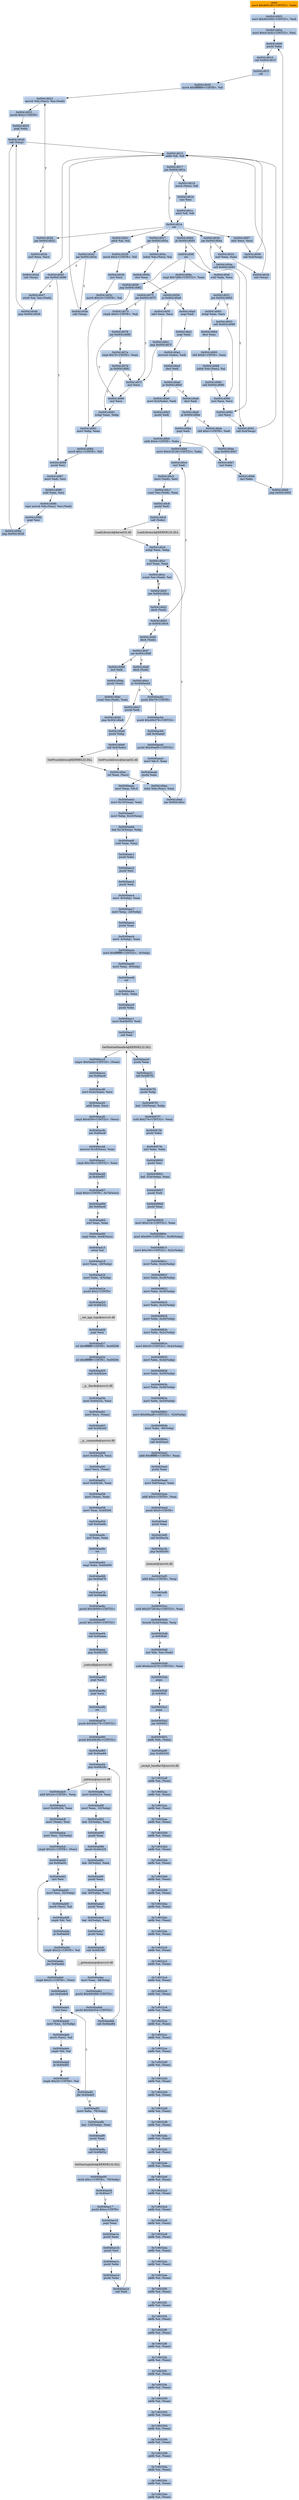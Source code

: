 digraph G {
node[shape=rectangle,style=filled,fillcolor=lightsteelblue,color=lightsteelblue]
bgcolor="transparent"
a0x0041d000movl_0x4001d0UINT32_ebx[label="start\nmovl $0x4001d0<UINT32>, %ebx",fillcolor="orange",color="lightgrey"];
a0x0041d005movl_0x401000UINT32_edi[label="0x0041d005\nmovl $0x401000<UINT32>, %edi"];
a0x0041d00amovl_0x414cf2UINT32_esi[label="0x0041d00a\nmovl $0x414cf2<UINT32>, %esi"];
a0x0041d00fpushl_ebx[label="0x0041d00f\npushl %ebx"];
a0x0041d010call_0x0041d01f[label="0x0041d010\ncall 0x0041d01f"];
a0x0041d01fcld_[label="0x0041d01f\ncld "];
a0x0041d020movb_0xffffff80UINT8_dl[label="0x0041d020\nmovb $0xffffff80<UINT8>, %dl"];
a0x0041d022movsb_ds_esi__es_edi_[label="0x0041d022\nmovsb %ds:(%esi), %es:(%edi)"];
a0x0041d023pushl_0x2UINT8[label="0x0041d023\npushl $0x2<UINT8>"];
a0x0041d025popl_ebx[label="0x0041d025\npopl %ebx"];
a0x0041d026call_esp_[label="0x0041d026\ncall (%esp)"];
a0x0041d015addb_dl_dl[label="0x0041d015\naddb %dl, %dl"];
a0x0041d017jne_0x0041d01e[label="0x0041d017\njne 0x0041d01e"];
a0x0041d019movb_esi__dl[label="0x0041d019\nmovb (%esi), %dl"];
a0x0041d01bincl_esi[label="0x0041d01b\nincl %esi"];
a0x0041d01cadcb_dl_dl[label="0x0041d01c\nadcb %dl, %dl"];
a0x0041d01eret[label="0x0041d01e\nret"];
a0x0041d029jae_0x0041d022[label="0x0041d029\njae 0x0041d022"];
a0x0041d02bxorl_ecx_ecx[label="0x0041d02b\nxorl %ecx, %ecx"];
a0x0041d02dcall_esp_[label="0x0041d02d\ncall (%esp)"];
a0x0041d030jae_0x0041d04a[label="0x0041d030\njae 0x0041d04a"];
a0x0041d032xorl_eax_eax[label="0x0041d032\nxorl %eax, %eax"];
a0x0041d034call_esp_[label="0x0041d034\ncall (%esp)"];
a0x0041d037jae_0x0041d05a[label="0x0041d037\njae 0x0041d05a"];
a0x0041d039movb_0x2UINT8_bl[label="0x0041d039\nmovb $0x2<UINT8>, %bl"];
a0x0041d03bincl_ecx[label="0x0041d03b\nincl %ecx"];
a0x0041d03cmovb_0x10UINT8_al[label="0x0041d03c\nmovb $0x10<UINT8>, %al"];
a0x0041d03ecall_esp_[label="0x0041d03e\ncall (%esp)"];
a0x0041d041adcb_al_al[label="0x0041d041\nadcb %al, %al"];
a0x0041d043jae_0x0041d03e[label="0x0041d043\njae 0x0041d03e"];
a0x0041d045jne_0x0041d086[label="0x0041d045\njne 0x0041d086"];
a0x0041d086pushl_esi[label="0x0041d086\npushl %esi"];
a0x0041d087movl_edi_esi[label="0x0041d087\nmovl %edi, %esi"];
a0x0041d089subl_eax_esi[label="0x0041d089\nsubl %eax, %esi"];
a0x0041d08brepz_movsb_ds_esi__es_edi_[label="0x0041d08b\nrepz movsb %ds:(%esi), %es:(%edi)"];
a0x0041d08dpopl_esi[label="0x0041d08d\npopl %esi"];
a0x0041d08ejmp_0x0041d026[label="0x0041d08e\njmp 0x0041d026"];
a0x0041d047stosb_al_es_edi_[label="0x0041d047\nstosb %al, %es:(%edi)"];
a0x0041d048jmp_0x0041d026[label="0x0041d048\njmp 0x0041d026"];
a0x0041d05alodsb_ds_esi__al[label="0x0041d05a\nlodsb %ds:(%esi), %al"];
a0x0041d05bshrl_eax[label="0x0041d05b\nshrl %eax"];
a0x0041d05dje_0x0041d0a0[label="0x0041d05d\nje 0x0041d0a0"];
a0x0041d05fadcl_ecx_ecx[label="0x0041d05f\nadcl %ecx, %ecx"];
a0x0041d061jmp_0x0041d07f[label="0x0041d061\njmp 0x0041d07f"];
a0x0041d07fincl_ecx[label="0x0041d07f\nincl %ecx"];
a0x0041d080incl_ecx[label="0x0041d080\nincl %ecx"];
a0x0041d081xchgl_eax_ebp[label="0x0041d081\nxchgl %eax, %ebp"];
a0x0041d082movl_ebp_eax[label="0x0041d082\nmovl %ebp, %eax"];
a0x0041d084movb_0x1UINT8_bl[label="0x0041d084\nmovb $0x1<UINT8>, %bl"];
a0x0041d04acall_0x0041d092[label="0x0041d04a\ncall 0x0041d092"];
a0x0041d092incl_ecx[label="0x0041d092\nincl %ecx"];
a0x0041d093call_0x4esp_[label="0x0041d093\ncall 0x4(%esp)"];
a0x0041d097adcl_ecx_ecx[label="0x0041d097\nadcl %ecx, %ecx"];
a0x0041d099call_0x4esp_[label="0x0041d099\ncall 0x4(%esp)"];
a0x0041d09djb_0x0041d093[label="0x0041d09d\njb 0x0041d093"];
a0x0041d09fret[label="0x0041d09f\nret"];
a0x0041d04fsubl_ebx_ecx[label="0x0041d04f\nsubl %ebx, %ecx"];
a0x0041d051jne_0x0041d063[label="0x0041d051\njne 0x0041d063"];
a0x0041d053call_0x0041d090[label="0x0041d053\ncall 0x0041d090"];
a0x0041d090xorl_ecx_ecx[label="0x0041d090\nxorl %ecx, %ecx"];
a0x0041d058jmp_0x0041d082[label="0x0041d058\njmp 0x0041d082"];
a0x0041d063xchgl_eax_ecx[label="0x0041d063\nxchgl %eax, %ecx"];
a0x0041d064decl_eax[label="0x0041d064\ndecl %eax"];
a0x0041d065shll_0x8UINT8_eax[label="0x0041d065\nshll $0x8<UINT8>, %eax"];
a0x0041d068lodsb_ds_esi__al[label="0x0041d068\nlodsb %ds:(%esi), %al"];
a0x0041d069call_0x0041d090[label="0x0041d069\ncall 0x0041d090"];
a0x0041d06ecmpl_0x7d00UINT32_eax[label="0x0041d06e\ncmpl $0x7d00<UINT32>, %eax"];
a0x0041d073jae_0x0041d07f[label="0x0041d073\njae 0x0041d07f"];
a0x0041d075cmpb_0x5UINT8_ah[label="0x0041d075\ncmpb $0x5<UINT8>, %ah"];
a0x0041d078jae_0x0041d080[label="0x0041d078\njae 0x0041d080"];
a0x0041d07acmpl_0x7fUINT8_eax[label="0x0041d07a\ncmpl $0x7f<UINT8>, %eax"];
a0x0041d07dja_0x0041d081[label="0x0041d07d\nja 0x0041d081"];
a0x0041d0a0popl_edi[label="0x0041d0a0\npopl %edi"];
a0x0041d0a1popl_ebx[label="0x0041d0a1\npopl %ebx"];
a0x0041d0a2movzwl_ebx__edi[label="0x0041d0a2\nmovzwl (%ebx), %edi"];
a0x0041d0a5decl_edi[label="0x0041d0a5\ndecl %edi"];
a0x0041d0a6je_0x0041d0b0[label="0x0041d0a6\nje 0x0041d0b0"];
a0x0041d0a8decl_edi[label="0x0041d0a8\ndecl %edi"];
a0x0041d0a9je_0x0041d0be[label="0x0041d0a9\nje 0x0041d0be"];
a0x0041d0abshll_0xcUINT8_edi[label="0x0041d0ab\nshll $0xc<UINT8>, %edi"];
a0x0041d0aejmp_0x0041d0b7[label="0x0041d0ae\njmp 0x0041d0b7"];
a0x0041d0b7incl_ebx[label="0x0041d0b7\nincl %ebx"];
a0x0041d0b8incl_ebx[label="0x0041d0b8\nincl %ebx"];
a0x0041d0b9jmp_0x0041d00f[label="0x0041d0b9\njmp 0x0041d00f"];
a0x0041d0b0movl_0x2ebx__edi[label="0x0041d0b0\nmovl 0x2(%ebx), %edi"];
a0x0041d0b3pushl_edi[label="0x0041d0b3\npushl %edi"];
a0x0041d0b4addl_0x4UINT8_ebx[label="0x0041d0b4\naddl $0x4<UINT8>, %ebx"];
a0x0041d0bepopl_edi[label="0x0041d0be\npopl %edi"];
a0x0041d0bfmovl_0x41d128UINT32_ebx[label="0x0041d0bf\nmovl $0x41d128<UINT32>, %ebx"];
a0x0041d0c4incl_edi[label="0x0041d0c4\nincl %edi"];
a0x0041d0c5movl_edi__esi[label="0x0041d0c5\nmovl (%edi), %esi"];
a0x0041d0c7scasl_es_edi__eax[label="0x0041d0c7\nscasl %es:(%edi), %eax"];
a0x0041d0c8pushl_edi[label="0x0041d0c8\npushl %edi"];
a0x0041d0c9call_ebx_[label="0x0041d0c9\ncall (%ebx)"];
LoadLibraryA_kernel32_dll[label="LoadLibraryA@kernel32.dll",fillcolor="lightgrey",color="lightgrey"];
a0x0041d0cbxchgl_eax_ebp[label="0x0041d0cb\nxchgl %eax, %ebp"];
a0x0041d0ccxorl_eax_eax[label="0x0041d0cc\nxorl %eax, %eax"];
a0x0041d0cescasb_es_edi__al[label="0x0041d0ce\nscasb %es:(%edi), %al"];
a0x0041d0cfjne_0x0041d0ce[label="0x0041d0cf\njne 0x0041d0ce"];
a0x0041d0d1decb_edi_[label="0x0041d0d1\ndecb (%edi)"];
a0x0041d0d3je_0x0041d0c4[label="0x0041d0d3\nje 0x0041d0c4"];
a0x0041d0d5decb_edi_[label="0x0041d0d5\ndecb (%edi)"];
a0x0041d0d7jne_0x0041d0df[label="0x0041d0d7\njne 0x0041d0df"];
a0x0041d0dfdecb_edi_[label="0x0041d0df\ndecb (%edi)"];
a0x0041d0e1je_0x0040acb2[label="0x0041d0e1\nje 0x0040acb2"];
a0x0041d0e7pushl_edi[label="0x0041d0e7\npushl %edi"];
a0x0041d0e8pushl_ebp[label="0x0041d0e8\npushl %ebp"];
a0x0041d0e9call_0x4ebx_[label="0x0041d0e9\ncall 0x4(%ebx)"];
GetProcAddress_kernel32_dll[label="GetProcAddress@kernel32.dll",fillcolor="lightgrey",color="lightgrey"];
a0x0041d0ecorl_eax_esi_[label="0x0041d0ec\norl %eax, (%esi)"];
a0x0041d0eelodsl_ds_esi__eax[label="0x0041d0ee\nlodsl %ds:(%esi), %eax"];
a0x0041d0efjne_0x0041d0cc[label="0x0041d0ef\njne 0x0041d0cc"];
GetProcAddress_KERNEL32_DLL[label="GetProcAddress@KERNEL32.DLL",fillcolor="lightgrey",color="lightgrey"];
LoadLibraryA_KERNEL32_DLL[label="LoadLibraryA@KERNEL32.DLL",fillcolor="lightgrey",color="lightgrey"];
a0x0041d0d9incl_edi[label="0x0041d0d9\nincl %edi"];
a0x0041d0dapushl_edi_[label="0x0041d0da\npushl (%edi)"];
a0x0041d0dcscasl_es_edi__eax[label="0x0041d0dc\nscasl %es:(%edi), %eax"];
a0x0041d0ddjmp_0x0041d0e8[label="0x0041d0dd\njmp 0x0041d0e8"];
a0x0040acb2pushl_0x70UINT8[label="0x0040acb2\npushl $0x70<UINT8>"];
a0x0040acb4pushl_0x40b378UINT32[label="0x0040acb4\npushl $0x40b378<UINT32>"];
a0x0040acb9call_0x40aea0[label="0x0040acb9\ncall 0x40aea0"];
a0x0040aea0pushl_0x40aef0UINT32[label="0x0040aea0\npushl $0x40aef0<UINT32>"];
a0x0040aea5movl_fs_0_eax[label="0x0040aea5\nmovl %fs:0, %eax"];
a0x0040aeabpushl_eax[label="0x0040aeab\npushl %eax"];
a0x0040aeacmovl_esp_fs_0[label="0x0040aeac\nmovl %esp, %fs:0"];
a0x0040aeb3movl_0x10esp__eax[label="0x0040aeb3\nmovl 0x10(%esp), %eax"];
a0x0040aeb7movl_ebp_0x10esp_[label="0x0040aeb7\nmovl %ebp, 0x10(%esp)"];
a0x0040aebbleal_0x10esp__ebp[label="0x0040aebb\nleal 0x10(%esp), %ebp"];
a0x0040aebfsubl_eax_esp[label="0x0040aebf\nsubl %eax, %esp"];
a0x0040aec1pushl_ebx[label="0x0040aec1\npushl %ebx"];
a0x0040aec2pushl_esi[label="0x0040aec2\npushl %esi"];
a0x0040aec3pushl_edi[label="0x0040aec3\npushl %edi"];
a0x0040aec4movl__8ebp__eax[label="0x0040aec4\nmovl -8(%ebp), %eax"];
a0x0040aec7movl_esp__24ebp_[label="0x0040aec7\nmovl %esp, -24(%ebp)"];
a0x0040aecapushl_eax[label="0x0040aeca\npushl %eax"];
a0x0040aecbmovl__4ebp__eax[label="0x0040aecb\nmovl -4(%ebp), %eax"];
a0x0040aecemovl_0xffffffffUINT32__4ebp_[label="0x0040aece\nmovl $0xffffffff<UINT32>, -4(%ebp)"];
a0x0040aed5movl_eax__8ebp_[label="0x0040aed5\nmovl %eax, -8(%ebp)"];
a0x0040aed8ret[label="0x0040aed8\nret"];
a0x0040acbexorl_ebx_ebx[label="0x0040acbe\nxorl %ebx, %ebx"];
a0x0040acc0pushl_ebx[label="0x0040acc0\npushl %ebx"];
a0x0040acc1movl_0x40b050_edi[label="0x0040acc1\nmovl 0x40b050, %edi"];
a0x0040acc7call_edi[label="0x0040acc7\ncall %edi"];
GetModuleHandleA_KERNEL32_DLL[label="GetModuleHandleA@KERNEL32.DLL",fillcolor="lightgrey",color="lightgrey"];
a0x0040acc9cmpw_0x5a4dUINT16_eax_[label="0x0040acc9\ncmpw $0x5a4d<UINT16>, (%eax)"];
a0x0040accejne_0x40acef[label="0x0040acce\njne 0x40acef"];
a0x0040acd0movl_0x3ceax__ecx[label="0x0040acd0\nmovl 0x3c(%eax), %ecx"];
a0x0040acd3addl_eax_ecx[label="0x0040acd3\naddl %eax, %ecx"];
a0x0040acd5cmpl_0x4550UINT32_ecx_[label="0x0040acd5\ncmpl $0x4550<UINT32>, (%ecx)"];
a0x0040acdbjne_0x40acef[label="0x0040acdb\njne 0x40acef"];
a0x0040acddmovzwl_0x18ecx__eax[label="0x0040acdd\nmovzwl 0x18(%ecx), %eax"];
a0x0040ace1cmpl_0x10bUINT32_eax[label="0x0040ace1\ncmpl $0x10b<UINT32>, %eax"];
a0x0040ace6je_0x40ad07[label="0x0040ace6\nje 0x40ad07"];
a0x0040ad07cmpl_0xeUINT8_0x74ecx_[label="0x0040ad07\ncmpl $0xe<UINT8>, 0x74(%ecx)"];
a0x0040ad0bjbe_0x40acef[label="0x0040ad0b\njbe 0x40acef"];
a0x0040ad0dxorl_eax_eax[label="0x0040ad0d\nxorl %eax, %eax"];
a0x0040ad0fcmpl_ebx_0xe8ecx_[label="0x0040ad0f\ncmpl %ebx, 0xe8(%ecx)"];
a0x0040ad15setne_al[label="0x0040ad15\nsetne %al"];
a0x0040ad18movl_eax__28ebp_[label="0x0040ad18\nmovl %eax, -28(%ebp)"];
a0x0040ad1bmovl_ebx__4ebp_[label="0x0040ad1b\nmovl %ebx, -4(%ebp)"];
a0x0040ad1epushl_0x2UINT8[label="0x0040ad1e\npushl $0x2<UINT8>"];
a0x0040ad20call_0x40b32c[label="0x0040ad20\ncall 0x40b32c"];
a__set_app_type_msvcrt_dll[label="__set_app_type@msvcrt.dll",fillcolor="lightgrey",color="lightgrey"];
a0x0040ad26popl_ecx[label="0x0040ad26\npopl %ecx"];
a0x0040ad27orl_0xffffffffUINT8_0x40f298[label="0x0040ad27\norl $0xffffffff<UINT8>, 0x40f298"];
a0x0040ad2eorl_0xffffffffUINT8_0x40f29c[label="0x0040ad2e\norl $0xffffffff<UINT8>, 0x40f29c"];
a0x0040ad35call_0x40b2e4[label="0x0040ad35\ncall 0x40b2e4"];
a__p__fmode_msvcrt_dll[label="__p__fmode@msvcrt.dll",fillcolor="lightgrey",color="lightgrey"];
a0x0040ad3bmovl_0x40e22c_ecx[label="0x0040ad3b\nmovl 0x40e22c, %ecx"];
a0x0040ad41movl_ecx_eax_[label="0x0040ad41\nmovl %ecx, (%eax)"];
a0x0040ad43call_0x40b2e0[label="0x0040ad43\ncall 0x40b2e0"];
a__p__commode_msvcrt_dll[label="__p__commode@msvcrt.dll",fillcolor="lightgrey",color="lightgrey"];
a0x0040ad49movl_0x40e228_ecx[label="0x0040ad49\nmovl 0x40e228, %ecx"];
a0x0040ad4fmovl_ecx_eax_[label="0x0040ad4f\nmovl %ecx, (%eax)"];
a0x0040ad51movl_0x40b2dc_eax[label="0x0040ad51\nmovl 0x40b2dc, %eax"];
a0x0040ad56movl_eax__eax[label="0x0040ad56\nmovl (%eax), %eax"];
a0x0040ad58movl_eax_0x40f294[label="0x0040ad58\nmovl %eax, 0x40f294"];
a0x0040ad5dcall_0x40ae9c[label="0x0040ad5d\ncall 0x40ae9c"];
a0x0040ae9cxorl_eax_eax[label="0x0040ae9c\nxorl %eax, %eax"];
a0x0040ae9eret[label="0x0040ae9e\nret"];
a0x0040ad62cmpl_ebx_0x40e000[label="0x0040ad62\ncmpl %ebx, 0x40e000"];
a0x0040ad68jne_0x40ad76[label="0x0040ad68\njne 0x40ad76"];
a0x0040ad76call_0x40ae8a[label="0x0040ad76\ncall 0x40ae8a"];
a0x0040ae8apushl_0x30000UINT32[label="0x0040ae8a\npushl $0x30000<UINT32>"];
a0x0040ae8fpushl_0x10000UINT32[label="0x0040ae8f\npushl $0x10000<UINT32>"];
a0x0040ae94call_0x40aeea[label="0x0040ae94\ncall 0x40aeea"];
a0x0040aeeajmp_0x40b330[label="0x0040aeea\njmp 0x40b330"];
a_controlfp_msvcrt_dll[label="_controlfp@msvcrt.dll",fillcolor="lightgrey",color="lightgrey"];
a0x0040ae99popl_ecx[label="0x0040ae99\npopl %ecx"];
a0x0040ae9apopl_ecx[label="0x0040ae9a\npopl %ecx"];
a0x0040ae9bret[label="0x0040ae9b\nret"];
a0x0040ad7bpushl_0x40b370UINT32[label="0x0040ad7b\npushl $0x40b370<UINT32>"];
a0x0040ad80pushl_0x40b36cUINT32[label="0x0040ad80\npushl $0x40b36c<UINT32>"];
a0x0040ad85call_0x40ae84[label="0x0040ad85\ncall 0x40ae84"];
a0x0040ae84jmp_0x40b28c[label="0x0040ae84\njmp 0x40b28c"];
a_initterm_msvcrt_dll[label="_initterm@msvcrt.dll",fillcolor="lightgrey",color="lightgrey"];
a0x0040ad8amovl_0x40e224_eax[label="0x0040ad8a\nmovl 0x40e224, %eax"];
a0x0040ad8fmovl_eax__32ebp_[label="0x0040ad8f\nmovl %eax, -32(%ebp)"];
a0x0040ad92leal__32ebp__eax[label="0x0040ad92\nleal -32(%ebp), %eax"];
a0x0040ad95pushl_eax[label="0x0040ad95\npushl %eax"];
a0x0040ad96pushl_0x40e220[label="0x0040ad96\npushl 0x40e220"];
a0x0040ad9cleal__36ebp__eax[label="0x0040ad9c\nleal -36(%ebp), %eax"];
a0x0040ad9fpushl_eax[label="0x0040ad9f\npushl %eax"];
a0x0040ada0leal__40ebp__eax[label="0x0040ada0\nleal -40(%ebp), %eax"];
a0x0040ada3pushl_eax[label="0x0040ada3\npushl %eax"];
a0x0040ada4leal__44ebp__eax[label="0x0040ada4\nleal -44(%ebp), %eax"];
a0x0040ada7pushl_eax[label="0x0040ada7\npushl %eax"];
a0x0040ada8call_0x40b290[label="0x0040ada8\ncall 0x40b290"];
a__getmainargs_msvcrt_dll[label="__getmainargs@msvcrt.dll",fillcolor="lightgrey",color="lightgrey"];
a0x0040adaemovl_eax__48ebp_[label="0x0040adae\nmovl %eax, -48(%ebp)"];
a0x0040adb1pushl_0x40b368UINT32[label="0x0040adb1\npushl $0x40b368<UINT32>"];
a0x0040adb6pushl_0x40b354UINT32[label="0x0040adb6\npushl $0x40b354<UINT32>"];
a0x0040adbbcall_0x40ae84[label="0x0040adbb\ncall 0x40ae84"];
a0x0040adc0addl_0x24UINT8_esp[label="0x0040adc0\naddl $0x24<UINT8>, %esp"];
a0x0040adc3movl_0x40b294_eax[label="0x0040adc3\nmovl 0x40b294, %eax"];
a0x0040adc8movl_eax__esi[label="0x0040adc8\nmovl (%eax), %esi"];
a0x0040adcamovl_esi__52ebp_[label="0x0040adca\nmovl %esi, -52(%ebp)"];
a0x0040adcdcmpb_0x22UINT8_esi_[label="0x0040adcd\ncmpb $0x22<UINT8>, (%esi)"];
a0x0040add0jne_0x40ae0c[label="0x0040add0\njne 0x40ae0c"];
a0x0040add2incl_esi[label="0x0040add2\nincl %esi"];
a0x0040add3movl_esi__52ebp_[label="0x0040add3\nmovl %esi, -52(%ebp)"];
a0x0040add6movb_esi__al[label="0x0040add6\nmovb (%esi), %al"];
a0x0040add8cmpb_bl_al[label="0x0040add8\ncmpb %bl, %al"];
a0x0040addaje_0x40ade0[label="0x0040adda\nje 0x40ade0"];
a0x0040addccmpb_0x22UINT8_al[label="0x0040addc\ncmpb $0x22<UINT8>, %al"];
a0x0040addejne_0x40add2[label="0x0040adde\njne 0x40add2"];
a0x0040ade0cmpb_0x22UINT8_esi_[label="0x0040ade0\ncmpb $0x22<UINT8>, (%esi)"];
a0x0040ade3jne_0x40ade9[label="0x0040ade3\njne 0x40ade9"];
a0x0040ade5incl_esi[label="0x0040ade5\nincl %esi"];
a0x0040ade6movl_esi__52ebp_[label="0x0040ade6\nmovl %esi, -52(%ebp)"];
a0x0040ade9movb_esi__al[label="0x0040ade9\nmovb (%esi), %al"];
a0x0040adebcmpb_bl_al[label="0x0040adeb\ncmpb %bl, %al"];
a0x0040adedje_0x40adf3[label="0x0040aded\nje 0x40adf3"];
a0x0040adefcmpb_0x20UINT8_al[label="0x0040adef\ncmpb $0x20<UINT8>, %al"];
a0x0040adf1jbe_0x40ade5[label="0x0040adf1\njbe 0x40ade5"];
a0x0040adf3movl_ebx__76ebp_[label="0x0040adf3\nmovl %ebx, -76(%ebp)"];
a0x0040adf6leal__120ebp__eax[label="0x0040adf6\nleal -120(%ebp), %eax"];
a0x0040adf9pushl_eax[label="0x0040adf9\npushl %eax"];
a0x0040adfacall_0x40b05c[label="0x0040adfa\ncall 0x40b05c"];
GetStartupInfoA_KERNEL32_DLL[label="GetStartupInfoA@KERNEL32.DLL",fillcolor="lightgrey",color="lightgrey"];
a0x0040ae00testb_0x1UINT8__76ebp_[label="0x0040ae00\ntestb $0x1<UINT8>, -76(%ebp)"];
a0x0040ae04je_0x40ae17[label="0x0040ae04\nje 0x40ae17"];
a0x0040ae17pushl_0xaUINT8[label="0x0040ae17\npushl $0xa<UINT8>"];
a0x0040ae19popl_eax[label="0x0040ae19\npopl %eax"];
a0x0040ae1apushl_eax[label="0x0040ae1a\npushl %eax"];
a0x0040ae1bpushl_esi[label="0x0040ae1b\npushl %esi"];
a0x0040ae1cpushl_ebx[label="0x0040ae1c\npushl %ebx"];
a0x0040ae1dpushl_ebx[label="0x0040ae1d\npushl %ebx"];
a0x0040ae1ecall_edi[label="0x0040ae1e\ncall %edi"];
a0x0040ae20pushl_eax[label="0x0040ae20\npushl %eax"];
a0x0040ae21call_0x4087f2[label="0x0040ae21\ncall 0x4087f2"];
a0x004087f2pushl_ebp[label="0x004087f2\npushl %ebp"];
a0x004087f3leal__104esp__ebp[label="0x004087f3\nleal -104(%esp), %ebp"];
a0x004087f7subl_0x274UINT32_esp[label="0x004087f7\nsubl $0x274<UINT32>, %esp"];
a0x004087fdpushl_ebx[label="0x004087fd\npushl %ebx"];
a0x004087fexorl_ebx_ebx[label="0x004087fe\nxorl %ebx, %ebx"];
a0x00408800pushl_esi[label="0x00408800\npushl %esi"];
a0x00408801leal__524ebp__eax[label="0x00408801\nleal -524(%ebp), %eax"];
a0x00408807pushl_edi[label="0x00408807\npushl %edi"];
a0x00408808pushl_eax[label="0x00408808\npushl %eax"];
a0x00408809movl_0x214UINT32_eax[label="0x00408809\nmovl $0x214<UINT32>, %eax"];
a0x0040880emovl_0x400UINT32_0x38ebp_[label="0x0040880e\nmovl $0x400<UINT32>, 0x38(%ebp)"];
a0x00408815movl_0x100UINT32_0x3cebp_[label="0x00408815\nmovl $0x100<UINT32>, 0x3c(%ebp)"];
a0x0040881cmovl_ebx_0x24ebp_[label="0x0040881c\nmovl %ebx, 0x24(%ebp)"];
a0x0040881fmovl_ebx_0x28ebp_[label="0x0040881f\nmovl %ebx, 0x28(%ebp)"];
a0x00408822movl_ebx_0x30ebp_[label="0x00408822\nmovl %ebx, 0x30(%ebp)"];
a0x00408825movl_ebx_0x34ebp_[label="0x00408825\nmovl %ebx, 0x34(%ebp)"];
a0x00408828movl_ebx_0x40ebp_[label="0x00408828\nmovl %ebx, 0x40(%ebp)"];
a0x0040882bmovl_ebx_0x2cebp_[label="0x0040882b\nmovl %ebx, 0x2c(%ebp)"];
a0x0040882emovl_0x20UINT32_0x4cebp_[label="0x0040882e\nmovl $0x20<UINT32>, 0x4c(%ebp)"];
a0x00408835movl_ebx_0x44ebp_[label="0x00408835\nmovl %ebx, 0x44(%ebp)"];
a0x00408838movl_ebx_0x50ebp_[label="0x00408838\nmovl %ebx, 0x50(%ebp)"];
a0x0040883bmovl_ebx_0x48ebp_[label="0x0040883b\nmovl %ebx, 0x48(%ebp)"];
a0x0040883emovl_ebx_0x54ebp_[label="0x0040883e\nmovl %ebx, 0x54(%ebp)"];
a0x00408841movl_0x40bad8UINT32__524ebp_[label="0x00408841\nmovl $0x40bad8<UINT32>, -524(%ebp)"];
a0x0040884bmovl_ebx__60ebp_[label="0x0040884b\nmovl %ebx, -60(%ebp)"];
a0x0040884ecall_0x403ee2[label="0x0040884e\ncall 0x403ee2"];
a0x00403ee2addl_0xfffffffcUINT8_eax[label="0x00403ee2\naddl $0xfffffffc<UINT8>, %eax"];
a0x00403ee5pushl_eax[label="0x00403ee5\npushl %eax"];
a0x00403ee6movl_0x8esp__eax[label="0x00403ee6\nmovl 0x8(%esp), %eax"];
a0x00403eeaaddl_0x4UINT8_eax[label="0x00403eea\naddl $0x4<UINT8>, %eax"];
a0x00403eedpushl_0x0UINT8[label="0x00403eed\npushl $0x0<UINT8>"];
a0x00403eefpushl_eax[label="0x00403eef\npushl %eax"];
a0x00403ef0call_0x40ac3a[label="0x00403ef0\ncall 0x40ac3a"];
a0x0040ac3ajmp_0x40b30c[label="0x0040ac3a\njmp 0x40b30c"];
memset_msvcrt_dll[label="memset@msvcrt.dll",fillcolor="lightgrey",color="lightgrey"];
a0x00403ef5addl_0xcUINT8_esp[label="0x00403ef5\naddl $0xc<UINT8>, %esp"];
a0x00403ef8ret[label="0x00403ef8\nret"];
a0x000935cesubl_0x2072616aUINT32_eax[label="0x000935ce\nsubl $0x2072616a<UINT32>, %eax"];
a0x000935d3boundl_0x2debp__esp[label="0x000935d3\nboundl 0x2d(%ebp), %esp"];
a0x000935d6jo_0x9364d[label="0x000935d6\njo 0x9364d"];
a0x000935d8insl_dx_es_edi_[label="0x000935d8\ninsl %dx, %es:(%edi)"];
a0x000935d9subl_0x6a2e3276UINT32_eax[label="0x000935d9\nsubl $0x6a2e3276<UINT32>, %eax"];
a0x000935depopa_[label="0x000935de\npopa "];
a0x000935dfjb_0x93601[label="0x000935df\njb 0x93601"];
a0x000935e1popa_[label="0x000935e1\npopa "];
a0x000935e2jae_0x93651[label="0x000935e2\njae 0x93651"];
a0x00093651addb_bh_ebx_[label="0x00093651\naddb %bh, (%ebx)"];
a0x0040aef0jmp_0x40b334[label="0x0040aef0\njmp 0x40b334"];
a_except_handler3_msvcrt_dll[label="_except_handler3@msvcrt.dll",fillcolor="lightgrey",color="lightgrey"];
a0x7c9032a8addb_al_eax_[label="0x7c9032a8\naddb %al, (%eax)"];
a0x7c9032aaaddb_al_eax_[label="0x7c9032aa\naddb %al, (%eax)"];
a0x7c9032acaddb_al_eax_[label="0x7c9032ac\naddb %al, (%eax)"];
a0x7c9032aeaddb_al_eax_[label="0x7c9032ae\naddb %al, (%eax)"];
a0x7c9032b0addb_al_eax_[label="0x7c9032b0\naddb %al, (%eax)"];
a0x7c9032b2addb_al_eax_[label="0x7c9032b2\naddb %al, (%eax)"];
a0x7c9032b4addb_al_eax_[label="0x7c9032b4\naddb %al, (%eax)"];
a0x7c9032b6addb_al_eax_[label="0x7c9032b6\naddb %al, (%eax)"];
a0x7c9032b8addb_al_eax_[label="0x7c9032b8\naddb %al, (%eax)"];
a0x7c9032baaddb_al_eax_[label="0x7c9032ba\naddb %al, (%eax)"];
a0x7c9032bcaddb_al_eax_[label="0x7c9032bc\naddb %al, (%eax)"];
a0x7c9032beaddb_al_eax_[label="0x7c9032be\naddb %al, (%eax)"];
a0x7c9032c0addb_al_eax_[label="0x7c9032c0\naddb %al, (%eax)"];
a0x7c9032c2addb_al_eax_[label="0x7c9032c2\naddb %al, (%eax)"];
a0x7c9032c4addb_al_eax_[label="0x7c9032c4\naddb %al, (%eax)"];
a0x7c9032c6addb_al_eax_[label="0x7c9032c6\naddb %al, (%eax)"];
a0x7c9032c8addb_al_eax_[label="0x7c9032c8\naddb %al, (%eax)"];
a0x7c9032caaddb_al_eax_[label="0x7c9032ca\naddb %al, (%eax)"];
a0x7c9032ccaddb_al_eax_[label="0x7c9032cc\naddb %al, (%eax)"];
a0x7c9032ceaddb_al_eax_[label="0x7c9032ce\naddb %al, (%eax)"];
a0x7c9032d0addb_al_eax_[label="0x7c9032d0\naddb %al, (%eax)"];
a0x7c9032d2addb_al_eax_[label="0x7c9032d2\naddb %al, (%eax)"];
a0x7c9032d4addb_al_eax_[label="0x7c9032d4\naddb %al, (%eax)"];
a0x7c9032d6addb_al_eax_[label="0x7c9032d6\naddb %al, (%eax)"];
a0x7c9032d8addb_al_eax_[label="0x7c9032d8\naddb %al, (%eax)"];
a0x7c9032daaddb_al_eax_[label="0x7c9032da\naddb %al, (%eax)"];
a0x7c9032dcaddb_al_eax_[label="0x7c9032dc\naddb %al, (%eax)"];
a0x7c9032deaddb_al_eax_[label="0x7c9032de\naddb %al, (%eax)"];
a0x7c9032e0addb_al_eax_[label="0x7c9032e0\naddb %al, (%eax)"];
a0x7c9032e2addb_al_eax_[label="0x7c9032e2\naddb %al, (%eax)"];
a0x7c9032e4addb_al_eax_[label="0x7c9032e4\naddb %al, (%eax)"];
a0x7c9032e6addb_al_eax_[label="0x7c9032e6\naddb %al, (%eax)"];
a0x7c9032e8addb_al_eax_[label="0x7c9032e8\naddb %al, (%eax)"];
a0x7c9032eaaddb_al_eax_[label="0x7c9032ea\naddb %al, (%eax)"];
a0x7c9032ecaddb_al_eax_[label="0x7c9032ec\naddb %al, (%eax)"];
a0x7c9032eeaddb_al_eax_[label="0x7c9032ee\naddb %al, (%eax)"];
a0x7c9032f0addb_al_eax_[label="0x7c9032f0\naddb %al, (%eax)"];
a0x7c9032f2addb_al_eax_[label="0x7c9032f2\naddb %al, (%eax)"];
a0x7c9032f4addb_al_eax_[label="0x7c9032f4\naddb %al, (%eax)"];
a0x7c9032f6addb_al_eax_[label="0x7c9032f6\naddb %al, (%eax)"];
a0x7c9032f8addb_al_eax_[label="0x7c9032f8\naddb %al, (%eax)"];
a0x7c9032faaddb_al_eax_[label="0x7c9032fa\naddb %al, (%eax)"];
a0x7c9032fcaddb_al_eax_[label="0x7c9032fc\naddb %al, (%eax)"];
a0x7c9032feaddb_al_eax_[label="0x7c9032fe\naddb %al, (%eax)"];
a0x7c903300addb_al_eax_[label="0x7c903300\naddb %al, (%eax)"];
a0x7c903302addb_al_eax_[label="0x7c903302\naddb %al, (%eax)"];
a0x7c903304addb_al_eax_[label="0x7c903304\naddb %al, (%eax)"];
a0x7c903306addb_al_eax_[label="0x7c903306\naddb %al, (%eax)"];
a0x7c903308addb_al_eax_[label="0x7c903308\naddb %al, (%eax)"];
a0x7c90330aaddb_al_eax_[label="0x7c90330a\naddb %al, (%eax)"];
a0x7c90330caddb_al_eax_[label="0x7c90330c\naddb %al, (%eax)"];
a0x7c90330eaddb_al_eax_[label="0x7c90330e\naddb %al, (%eax)"];
a0x0041d000movl_0x4001d0UINT32_ebx -> a0x0041d005movl_0x401000UINT32_edi [color="#000000"];
a0x0041d005movl_0x401000UINT32_edi -> a0x0041d00amovl_0x414cf2UINT32_esi [color="#000000"];
a0x0041d00amovl_0x414cf2UINT32_esi -> a0x0041d00fpushl_ebx [color="#000000"];
a0x0041d00fpushl_ebx -> a0x0041d010call_0x0041d01f [color="#000000"];
a0x0041d010call_0x0041d01f -> a0x0041d01fcld_ [color="#000000"];
a0x0041d01fcld_ -> a0x0041d020movb_0xffffff80UINT8_dl [color="#000000"];
a0x0041d020movb_0xffffff80UINT8_dl -> a0x0041d022movsb_ds_esi__es_edi_ [color="#000000"];
a0x0041d022movsb_ds_esi__es_edi_ -> a0x0041d023pushl_0x2UINT8 [color="#000000"];
a0x0041d023pushl_0x2UINT8 -> a0x0041d025popl_ebx [color="#000000"];
a0x0041d025popl_ebx -> a0x0041d026call_esp_ [color="#000000"];
a0x0041d026call_esp_ -> a0x0041d015addb_dl_dl [color="#000000"];
a0x0041d015addb_dl_dl -> a0x0041d017jne_0x0041d01e [color="#000000"];
a0x0041d017jne_0x0041d01e -> a0x0041d019movb_esi__dl [color="#000000",label="F"];
a0x0041d019movb_esi__dl -> a0x0041d01bincl_esi [color="#000000"];
a0x0041d01bincl_esi -> a0x0041d01cadcb_dl_dl [color="#000000"];
a0x0041d01cadcb_dl_dl -> a0x0041d01eret [color="#000000"];
a0x0041d01eret -> a0x0041d029jae_0x0041d022 [color="#000000"];
a0x0041d029jae_0x0041d022 -> a0x0041d022movsb_ds_esi__es_edi_ [color="#000000",label="T"];
a0x0041d017jne_0x0041d01e -> a0x0041d01eret [color="#000000",label="T"];
a0x0041d029jae_0x0041d022 -> a0x0041d02bxorl_ecx_ecx [color="#000000",label="F"];
a0x0041d02bxorl_ecx_ecx -> a0x0041d02dcall_esp_ [color="#000000"];
a0x0041d02dcall_esp_ -> a0x0041d015addb_dl_dl [color="#000000"];
a0x0041d01eret -> a0x0041d030jae_0x0041d04a [color="#000000"];
a0x0041d030jae_0x0041d04a -> a0x0041d032xorl_eax_eax [color="#000000",label="F"];
a0x0041d032xorl_eax_eax -> a0x0041d034call_esp_ [color="#000000"];
a0x0041d034call_esp_ -> a0x0041d015addb_dl_dl [color="#000000"];
a0x0041d01eret -> a0x0041d037jae_0x0041d05a [color="#000000"];
a0x0041d037jae_0x0041d05a -> a0x0041d039movb_0x2UINT8_bl [color="#000000",label="F"];
a0x0041d039movb_0x2UINT8_bl -> a0x0041d03bincl_ecx [color="#000000"];
a0x0041d03bincl_ecx -> a0x0041d03cmovb_0x10UINT8_al [color="#000000"];
a0x0041d03cmovb_0x10UINT8_al -> a0x0041d03ecall_esp_ [color="#000000"];
a0x0041d03ecall_esp_ -> a0x0041d015addb_dl_dl [color="#000000"];
a0x0041d01eret -> a0x0041d041adcb_al_al [color="#000000"];
a0x0041d041adcb_al_al -> a0x0041d043jae_0x0041d03e [color="#000000"];
a0x0041d043jae_0x0041d03e -> a0x0041d03ecall_esp_ [color="#000000",label="T"];
a0x0041d043jae_0x0041d03e -> a0x0041d045jne_0x0041d086 [color="#000000",label="F"];
a0x0041d045jne_0x0041d086 -> a0x0041d086pushl_esi [color="#000000",label="T"];
a0x0041d086pushl_esi -> a0x0041d087movl_edi_esi [color="#000000"];
a0x0041d087movl_edi_esi -> a0x0041d089subl_eax_esi [color="#000000"];
a0x0041d089subl_eax_esi -> a0x0041d08brepz_movsb_ds_esi__es_edi_ [color="#000000"];
a0x0041d08brepz_movsb_ds_esi__es_edi_ -> a0x0041d08dpopl_esi [color="#000000"];
a0x0041d08dpopl_esi -> a0x0041d08ejmp_0x0041d026 [color="#000000"];
a0x0041d08ejmp_0x0041d026 -> a0x0041d026call_esp_ [color="#000000"];
a0x0041d045jne_0x0041d086 -> a0x0041d047stosb_al_es_edi_ [color="#000000",label="F"];
a0x0041d047stosb_al_es_edi_ -> a0x0041d048jmp_0x0041d026 [color="#000000"];
a0x0041d048jmp_0x0041d026 -> a0x0041d026call_esp_ [color="#000000"];
a0x0041d037jae_0x0041d05a -> a0x0041d05alodsb_ds_esi__al [color="#000000",label="T"];
a0x0041d05alodsb_ds_esi__al -> a0x0041d05bshrl_eax [color="#000000"];
a0x0041d05bshrl_eax -> a0x0041d05dje_0x0041d0a0 [color="#000000"];
a0x0041d05dje_0x0041d0a0 -> a0x0041d05fadcl_ecx_ecx [color="#000000",label="F"];
a0x0041d05fadcl_ecx_ecx -> a0x0041d061jmp_0x0041d07f [color="#000000"];
a0x0041d061jmp_0x0041d07f -> a0x0041d07fincl_ecx [color="#000000"];
a0x0041d07fincl_ecx -> a0x0041d080incl_ecx [color="#000000"];
a0x0041d080incl_ecx -> a0x0041d081xchgl_eax_ebp [color="#000000"];
a0x0041d081xchgl_eax_ebp -> a0x0041d082movl_ebp_eax [color="#000000"];
a0x0041d082movl_ebp_eax -> a0x0041d084movb_0x1UINT8_bl [color="#000000"];
a0x0041d084movb_0x1UINT8_bl -> a0x0041d086pushl_esi [color="#000000"];
a0x0041d030jae_0x0041d04a -> a0x0041d04acall_0x0041d092 [color="#000000",label="T"];
a0x0041d04acall_0x0041d092 -> a0x0041d092incl_ecx [color="#000000"];
a0x0041d092incl_ecx -> a0x0041d093call_0x4esp_ [color="#000000"];
a0x0041d093call_0x4esp_ -> a0x0041d015addb_dl_dl [color="#000000"];
a0x0041d01eret -> a0x0041d097adcl_ecx_ecx [color="#000000"];
a0x0041d097adcl_ecx_ecx -> a0x0041d099call_0x4esp_ [color="#000000"];
a0x0041d099call_0x4esp_ -> a0x0041d015addb_dl_dl [color="#000000"];
a0x0041d01eret -> a0x0041d09djb_0x0041d093 [color="#000000"];
a0x0041d09djb_0x0041d093 -> a0x0041d09fret [color="#000000",label="F"];
a0x0041d09fret -> a0x0041d04fsubl_ebx_ecx [color="#000000"];
a0x0041d04fsubl_ebx_ecx -> a0x0041d051jne_0x0041d063 [color="#000000"];
a0x0041d051jne_0x0041d063 -> a0x0041d053call_0x0041d090 [color="#000000",label="F"];
a0x0041d053call_0x0041d090 -> a0x0041d090xorl_ecx_ecx [color="#000000"];
a0x0041d090xorl_ecx_ecx -> a0x0041d092incl_ecx [color="#000000"];
a0x0041d09fret -> a0x0041d058jmp_0x0041d082 [color="#000000"];
a0x0041d058jmp_0x0041d082 -> a0x0041d082movl_ebp_eax [color="#000000"];
a0x0041d051jne_0x0041d063 -> a0x0041d063xchgl_eax_ecx [color="#000000",label="T"];
a0x0041d063xchgl_eax_ecx -> a0x0041d064decl_eax [color="#000000"];
a0x0041d064decl_eax -> a0x0041d065shll_0x8UINT8_eax [color="#000000"];
a0x0041d065shll_0x8UINT8_eax -> a0x0041d068lodsb_ds_esi__al [color="#000000"];
a0x0041d068lodsb_ds_esi__al -> a0x0041d069call_0x0041d090 [color="#000000"];
a0x0041d069call_0x0041d090 -> a0x0041d090xorl_ecx_ecx [color="#000000"];
a0x0041d09djb_0x0041d093 -> a0x0041d093call_0x4esp_ [color="#000000",label="T"];
a0x0041d09fret -> a0x0041d06ecmpl_0x7d00UINT32_eax [color="#000000"];
a0x0041d06ecmpl_0x7d00UINT32_eax -> a0x0041d073jae_0x0041d07f [color="#000000"];
a0x0041d073jae_0x0041d07f -> a0x0041d075cmpb_0x5UINT8_ah [color="#000000",label="F"];
a0x0041d075cmpb_0x5UINT8_ah -> a0x0041d078jae_0x0041d080 [color="#000000"];
a0x0041d078jae_0x0041d080 -> a0x0041d07acmpl_0x7fUINT8_eax [color="#000000",label="F"];
a0x0041d07acmpl_0x7fUINT8_eax -> a0x0041d07dja_0x0041d081 [color="#000000"];
a0x0041d07dja_0x0041d081 -> a0x0041d07fincl_ecx [color="#000000",label="F"];
a0x0041d07dja_0x0041d081 -> a0x0041d081xchgl_eax_ebp [color="#000000",label="T"];
a0x0041d078jae_0x0041d080 -> a0x0041d080incl_ecx [color="#000000",label="T"];
a0x0041d073jae_0x0041d07f -> a0x0041d07fincl_ecx [color="#000000",label="T"];
a0x0041d05dje_0x0041d0a0 -> a0x0041d0a0popl_edi [color="#000000",label="T"];
a0x0041d0a0popl_edi -> a0x0041d0a1popl_ebx [color="#000000"];
a0x0041d0a1popl_ebx -> a0x0041d0a2movzwl_ebx__edi [color="#000000"];
a0x0041d0a2movzwl_ebx__edi -> a0x0041d0a5decl_edi [color="#000000"];
a0x0041d0a5decl_edi -> a0x0041d0a6je_0x0041d0b0 [color="#000000"];
a0x0041d0a6je_0x0041d0b0 -> a0x0041d0a8decl_edi [color="#000000",label="F"];
a0x0041d0a8decl_edi -> a0x0041d0a9je_0x0041d0be [color="#000000"];
a0x0041d0a9je_0x0041d0be -> a0x0041d0abshll_0xcUINT8_edi [color="#000000",label="F"];
a0x0041d0abshll_0xcUINT8_edi -> a0x0041d0aejmp_0x0041d0b7 [color="#000000"];
a0x0041d0aejmp_0x0041d0b7 -> a0x0041d0b7incl_ebx [color="#000000"];
a0x0041d0b7incl_ebx -> a0x0041d0b8incl_ebx [color="#000000"];
a0x0041d0b8incl_ebx -> a0x0041d0b9jmp_0x0041d00f [color="#000000"];
a0x0041d0b9jmp_0x0041d00f -> a0x0041d00fpushl_ebx [color="#000000"];
a0x0041d0a6je_0x0041d0b0 -> a0x0041d0b0movl_0x2ebx__edi [color="#000000",label="T"];
a0x0041d0b0movl_0x2ebx__edi -> a0x0041d0b3pushl_edi [color="#000000"];
a0x0041d0b3pushl_edi -> a0x0041d0b4addl_0x4UINT8_ebx [color="#000000"];
a0x0041d0b4addl_0x4UINT8_ebx -> a0x0041d0b7incl_ebx [color="#000000"];
a0x0041d0a9je_0x0041d0be -> a0x0041d0bepopl_edi [color="#000000",label="T"];
a0x0041d0bepopl_edi -> a0x0041d0bfmovl_0x41d128UINT32_ebx [color="#000000"];
a0x0041d0bfmovl_0x41d128UINT32_ebx -> a0x0041d0c4incl_edi [color="#000000"];
a0x0041d0c4incl_edi -> a0x0041d0c5movl_edi__esi [color="#000000"];
a0x0041d0c5movl_edi__esi -> a0x0041d0c7scasl_es_edi__eax [color="#000000"];
a0x0041d0c7scasl_es_edi__eax -> a0x0041d0c8pushl_edi [color="#000000"];
a0x0041d0c8pushl_edi -> a0x0041d0c9call_ebx_ [color="#000000"];
a0x0041d0c9call_ebx_ -> LoadLibraryA_kernel32_dll [color="#000000"];
LoadLibraryA_kernel32_dll -> a0x0041d0cbxchgl_eax_ebp [color="#000000"];
a0x0041d0cbxchgl_eax_ebp -> a0x0041d0ccxorl_eax_eax [color="#000000"];
a0x0041d0ccxorl_eax_eax -> a0x0041d0cescasb_es_edi__al [color="#000000"];
a0x0041d0cescasb_es_edi__al -> a0x0041d0cfjne_0x0041d0ce [color="#000000"];
a0x0041d0cfjne_0x0041d0ce -> a0x0041d0cescasb_es_edi__al [color="#000000",label="T"];
a0x0041d0cfjne_0x0041d0ce -> a0x0041d0d1decb_edi_ [color="#000000",label="F"];
a0x0041d0d1decb_edi_ -> a0x0041d0d3je_0x0041d0c4 [color="#000000"];
a0x0041d0d3je_0x0041d0c4 -> a0x0041d0d5decb_edi_ [color="#000000",label="F"];
a0x0041d0d5decb_edi_ -> a0x0041d0d7jne_0x0041d0df [color="#000000"];
a0x0041d0d7jne_0x0041d0df -> a0x0041d0dfdecb_edi_ [color="#000000",label="T"];
a0x0041d0dfdecb_edi_ -> a0x0041d0e1je_0x0040acb2 [color="#000000"];
a0x0041d0e1je_0x0040acb2 -> a0x0041d0e7pushl_edi [color="#000000",label="F"];
a0x0041d0e7pushl_edi -> a0x0041d0e8pushl_ebp [color="#000000"];
a0x0041d0e8pushl_ebp -> a0x0041d0e9call_0x4ebx_ [color="#000000"];
a0x0041d0e9call_0x4ebx_ -> GetProcAddress_kernel32_dll [color="#000000"];
GetProcAddress_kernel32_dll -> a0x0041d0ecorl_eax_esi_ [color="#000000"];
a0x0041d0ecorl_eax_esi_ -> a0x0041d0eelodsl_ds_esi__eax [color="#000000"];
a0x0041d0eelodsl_ds_esi__eax -> a0x0041d0efjne_0x0041d0cc [color="#000000"];
a0x0041d0efjne_0x0041d0cc -> a0x0041d0ccxorl_eax_eax [color="#000000",label="T"];
a0x0041d0e9call_0x4ebx_ -> GetProcAddress_KERNEL32_DLL [color="#000000"];
GetProcAddress_KERNEL32_DLL -> a0x0041d0ecorl_eax_esi_ [color="#000000"];
a0x0041d0d3je_0x0041d0c4 -> a0x0041d0c4incl_edi [color="#000000",label="T"];
a0x0041d0c9call_ebx_ -> LoadLibraryA_KERNEL32_DLL [color="#000000"];
LoadLibraryA_KERNEL32_DLL -> a0x0041d0cbxchgl_eax_ebp [color="#000000"];
a0x0041d0d7jne_0x0041d0df -> a0x0041d0d9incl_edi [color="#000000",label="F"];
a0x0041d0d9incl_edi -> a0x0041d0dapushl_edi_ [color="#000000"];
a0x0041d0dapushl_edi_ -> a0x0041d0dcscasl_es_edi__eax [color="#000000"];
a0x0041d0dcscasl_es_edi__eax -> a0x0041d0ddjmp_0x0041d0e8 [color="#000000"];
a0x0041d0ddjmp_0x0041d0e8 -> a0x0041d0e8pushl_ebp [color="#000000"];
a0x0041d0e1je_0x0040acb2 -> a0x0040acb2pushl_0x70UINT8 [color="#000000",label="T"];
a0x0040acb2pushl_0x70UINT8 -> a0x0040acb4pushl_0x40b378UINT32 [color="#000000"];
a0x0040acb4pushl_0x40b378UINT32 -> a0x0040acb9call_0x40aea0 [color="#000000"];
a0x0040acb9call_0x40aea0 -> a0x0040aea0pushl_0x40aef0UINT32 [color="#000000"];
a0x0040aea0pushl_0x40aef0UINT32 -> a0x0040aea5movl_fs_0_eax [color="#000000"];
a0x0040aea5movl_fs_0_eax -> a0x0040aeabpushl_eax [color="#000000"];
a0x0040aeabpushl_eax -> a0x0040aeacmovl_esp_fs_0 [color="#000000"];
a0x0040aeacmovl_esp_fs_0 -> a0x0040aeb3movl_0x10esp__eax [color="#000000"];
a0x0040aeb3movl_0x10esp__eax -> a0x0040aeb7movl_ebp_0x10esp_ [color="#000000"];
a0x0040aeb7movl_ebp_0x10esp_ -> a0x0040aebbleal_0x10esp__ebp [color="#000000"];
a0x0040aebbleal_0x10esp__ebp -> a0x0040aebfsubl_eax_esp [color="#000000"];
a0x0040aebfsubl_eax_esp -> a0x0040aec1pushl_ebx [color="#000000"];
a0x0040aec1pushl_ebx -> a0x0040aec2pushl_esi [color="#000000"];
a0x0040aec2pushl_esi -> a0x0040aec3pushl_edi [color="#000000"];
a0x0040aec3pushl_edi -> a0x0040aec4movl__8ebp__eax [color="#000000"];
a0x0040aec4movl__8ebp__eax -> a0x0040aec7movl_esp__24ebp_ [color="#000000"];
a0x0040aec7movl_esp__24ebp_ -> a0x0040aecapushl_eax [color="#000000"];
a0x0040aecapushl_eax -> a0x0040aecbmovl__4ebp__eax [color="#000000"];
a0x0040aecbmovl__4ebp__eax -> a0x0040aecemovl_0xffffffffUINT32__4ebp_ [color="#000000"];
a0x0040aecemovl_0xffffffffUINT32__4ebp_ -> a0x0040aed5movl_eax__8ebp_ [color="#000000"];
a0x0040aed5movl_eax__8ebp_ -> a0x0040aed8ret [color="#000000"];
a0x0040aed8ret -> a0x0040acbexorl_ebx_ebx [color="#000000"];
a0x0040acbexorl_ebx_ebx -> a0x0040acc0pushl_ebx [color="#000000"];
a0x0040acc0pushl_ebx -> a0x0040acc1movl_0x40b050_edi [color="#000000"];
a0x0040acc1movl_0x40b050_edi -> a0x0040acc7call_edi [color="#000000"];
a0x0040acc7call_edi -> GetModuleHandleA_KERNEL32_DLL [color="#000000"];
GetModuleHandleA_KERNEL32_DLL -> a0x0040acc9cmpw_0x5a4dUINT16_eax_ [color="#000000"];
a0x0040acc9cmpw_0x5a4dUINT16_eax_ -> a0x0040accejne_0x40acef [color="#000000"];
a0x0040accejne_0x40acef -> a0x0040acd0movl_0x3ceax__ecx [color="#000000",label="F"];
a0x0040acd0movl_0x3ceax__ecx -> a0x0040acd3addl_eax_ecx [color="#000000"];
a0x0040acd3addl_eax_ecx -> a0x0040acd5cmpl_0x4550UINT32_ecx_ [color="#000000"];
a0x0040acd5cmpl_0x4550UINT32_ecx_ -> a0x0040acdbjne_0x40acef [color="#000000"];
a0x0040acdbjne_0x40acef -> a0x0040acddmovzwl_0x18ecx__eax [color="#000000",label="F"];
a0x0040acddmovzwl_0x18ecx__eax -> a0x0040ace1cmpl_0x10bUINT32_eax [color="#000000"];
a0x0040ace1cmpl_0x10bUINT32_eax -> a0x0040ace6je_0x40ad07 [color="#000000"];
a0x0040ace6je_0x40ad07 -> a0x0040ad07cmpl_0xeUINT8_0x74ecx_ [color="#000000",label="T"];
a0x0040ad07cmpl_0xeUINT8_0x74ecx_ -> a0x0040ad0bjbe_0x40acef [color="#000000"];
a0x0040ad0bjbe_0x40acef -> a0x0040ad0dxorl_eax_eax [color="#000000",label="F"];
a0x0040ad0dxorl_eax_eax -> a0x0040ad0fcmpl_ebx_0xe8ecx_ [color="#000000"];
a0x0040ad0fcmpl_ebx_0xe8ecx_ -> a0x0040ad15setne_al [color="#000000"];
a0x0040ad15setne_al -> a0x0040ad18movl_eax__28ebp_ [color="#000000"];
a0x0040ad18movl_eax__28ebp_ -> a0x0040ad1bmovl_ebx__4ebp_ [color="#000000"];
a0x0040ad1bmovl_ebx__4ebp_ -> a0x0040ad1epushl_0x2UINT8 [color="#000000"];
a0x0040ad1epushl_0x2UINT8 -> a0x0040ad20call_0x40b32c [color="#000000"];
a0x0040ad20call_0x40b32c -> a__set_app_type_msvcrt_dll [color="#000000"];
a__set_app_type_msvcrt_dll -> a0x0040ad26popl_ecx [color="#000000"];
a0x0040ad26popl_ecx -> a0x0040ad27orl_0xffffffffUINT8_0x40f298 [color="#000000"];
a0x0040ad27orl_0xffffffffUINT8_0x40f298 -> a0x0040ad2eorl_0xffffffffUINT8_0x40f29c [color="#000000"];
a0x0040ad2eorl_0xffffffffUINT8_0x40f29c -> a0x0040ad35call_0x40b2e4 [color="#000000"];
a0x0040ad35call_0x40b2e4 -> a__p__fmode_msvcrt_dll [color="#000000"];
a__p__fmode_msvcrt_dll -> a0x0040ad3bmovl_0x40e22c_ecx [color="#000000"];
a0x0040ad3bmovl_0x40e22c_ecx -> a0x0040ad41movl_ecx_eax_ [color="#000000"];
a0x0040ad41movl_ecx_eax_ -> a0x0040ad43call_0x40b2e0 [color="#000000"];
a0x0040ad43call_0x40b2e0 -> a__p__commode_msvcrt_dll [color="#000000"];
a__p__commode_msvcrt_dll -> a0x0040ad49movl_0x40e228_ecx [color="#000000"];
a0x0040ad49movl_0x40e228_ecx -> a0x0040ad4fmovl_ecx_eax_ [color="#000000"];
a0x0040ad4fmovl_ecx_eax_ -> a0x0040ad51movl_0x40b2dc_eax [color="#000000"];
a0x0040ad51movl_0x40b2dc_eax -> a0x0040ad56movl_eax__eax [color="#000000"];
a0x0040ad56movl_eax__eax -> a0x0040ad58movl_eax_0x40f294 [color="#000000"];
a0x0040ad58movl_eax_0x40f294 -> a0x0040ad5dcall_0x40ae9c [color="#000000"];
a0x0040ad5dcall_0x40ae9c -> a0x0040ae9cxorl_eax_eax [color="#000000"];
a0x0040ae9cxorl_eax_eax -> a0x0040ae9eret [color="#000000"];
a0x0040ae9eret -> a0x0040ad62cmpl_ebx_0x40e000 [color="#000000"];
a0x0040ad62cmpl_ebx_0x40e000 -> a0x0040ad68jne_0x40ad76 [color="#000000"];
a0x0040ad68jne_0x40ad76 -> a0x0040ad76call_0x40ae8a [color="#000000",label="T"];
a0x0040ad76call_0x40ae8a -> a0x0040ae8apushl_0x30000UINT32 [color="#000000"];
a0x0040ae8apushl_0x30000UINT32 -> a0x0040ae8fpushl_0x10000UINT32 [color="#000000"];
a0x0040ae8fpushl_0x10000UINT32 -> a0x0040ae94call_0x40aeea [color="#000000"];
a0x0040ae94call_0x40aeea -> a0x0040aeeajmp_0x40b330 [color="#000000"];
a0x0040aeeajmp_0x40b330 -> a_controlfp_msvcrt_dll [color="#000000"];
a_controlfp_msvcrt_dll -> a0x0040ae99popl_ecx [color="#000000"];
a0x0040ae99popl_ecx -> a0x0040ae9apopl_ecx [color="#000000"];
a0x0040ae9apopl_ecx -> a0x0040ae9bret [color="#000000"];
a0x0040ae9bret -> a0x0040ad7bpushl_0x40b370UINT32 [color="#000000"];
a0x0040ad7bpushl_0x40b370UINT32 -> a0x0040ad80pushl_0x40b36cUINT32 [color="#000000"];
a0x0040ad80pushl_0x40b36cUINT32 -> a0x0040ad85call_0x40ae84 [color="#000000"];
a0x0040ad85call_0x40ae84 -> a0x0040ae84jmp_0x40b28c [color="#000000"];
a0x0040ae84jmp_0x40b28c -> a_initterm_msvcrt_dll [color="#000000"];
a_initterm_msvcrt_dll -> a0x0040ad8amovl_0x40e224_eax [color="#000000"];
a0x0040ad8amovl_0x40e224_eax -> a0x0040ad8fmovl_eax__32ebp_ [color="#000000"];
a0x0040ad8fmovl_eax__32ebp_ -> a0x0040ad92leal__32ebp__eax [color="#000000"];
a0x0040ad92leal__32ebp__eax -> a0x0040ad95pushl_eax [color="#000000"];
a0x0040ad95pushl_eax -> a0x0040ad96pushl_0x40e220 [color="#000000"];
a0x0040ad96pushl_0x40e220 -> a0x0040ad9cleal__36ebp__eax [color="#000000"];
a0x0040ad9cleal__36ebp__eax -> a0x0040ad9fpushl_eax [color="#000000"];
a0x0040ad9fpushl_eax -> a0x0040ada0leal__40ebp__eax [color="#000000"];
a0x0040ada0leal__40ebp__eax -> a0x0040ada3pushl_eax [color="#000000"];
a0x0040ada3pushl_eax -> a0x0040ada4leal__44ebp__eax [color="#000000"];
a0x0040ada4leal__44ebp__eax -> a0x0040ada7pushl_eax [color="#000000"];
a0x0040ada7pushl_eax -> a0x0040ada8call_0x40b290 [color="#000000"];
a0x0040ada8call_0x40b290 -> a__getmainargs_msvcrt_dll [color="#000000"];
a__getmainargs_msvcrt_dll -> a0x0040adaemovl_eax__48ebp_ [color="#000000"];
a0x0040adaemovl_eax__48ebp_ -> a0x0040adb1pushl_0x40b368UINT32 [color="#000000"];
a0x0040adb1pushl_0x40b368UINT32 -> a0x0040adb6pushl_0x40b354UINT32 [color="#000000"];
a0x0040adb6pushl_0x40b354UINT32 -> a0x0040adbbcall_0x40ae84 [color="#000000"];
a0x0040adbbcall_0x40ae84 -> a0x0040ae84jmp_0x40b28c [color="#000000"];
a_initterm_msvcrt_dll -> a0x0040adc0addl_0x24UINT8_esp [color="#000000"];
a0x0040adc0addl_0x24UINT8_esp -> a0x0040adc3movl_0x40b294_eax [color="#000000"];
a0x0040adc3movl_0x40b294_eax -> a0x0040adc8movl_eax__esi [color="#000000"];
a0x0040adc8movl_eax__esi -> a0x0040adcamovl_esi__52ebp_ [color="#000000"];
a0x0040adcamovl_esi__52ebp_ -> a0x0040adcdcmpb_0x22UINT8_esi_ [color="#000000"];
a0x0040adcdcmpb_0x22UINT8_esi_ -> a0x0040add0jne_0x40ae0c [color="#000000"];
a0x0040add0jne_0x40ae0c -> a0x0040add2incl_esi [color="#000000",label="F"];
a0x0040add2incl_esi -> a0x0040add3movl_esi__52ebp_ [color="#000000"];
a0x0040add3movl_esi__52ebp_ -> a0x0040add6movb_esi__al [color="#000000"];
a0x0040add6movb_esi__al -> a0x0040add8cmpb_bl_al [color="#000000"];
a0x0040add8cmpb_bl_al -> a0x0040addaje_0x40ade0 [color="#000000"];
a0x0040addaje_0x40ade0 -> a0x0040addccmpb_0x22UINT8_al [color="#000000",label="F"];
a0x0040addccmpb_0x22UINT8_al -> a0x0040addejne_0x40add2 [color="#000000"];
a0x0040addejne_0x40add2 -> a0x0040add2incl_esi [color="#000000",label="T"];
a0x0040addejne_0x40add2 -> a0x0040ade0cmpb_0x22UINT8_esi_ [color="#000000",label="F"];
a0x0040ade0cmpb_0x22UINT8_esi_ -> a0x0040ade3jne_0x40ade9 [color="#000000"];
a0x0040ade3jne_0x40ade9 -> a0x0040ade5incl_esi [color="#000000",label="F"];
a0x0040ade5incl_esi -> a0x0040ade6movl_esi__52ebp_ [color="#000000"];
a0x0040ade6movl_esi__52ebp_ -> a0x0040ade9movb_esi__al [color="#000000"];
a0x0040ade9movb_esi__al -> a0x0040adebcmpb_bl_al [color="#000000"];
a0x0040adebcmpb_bl_al -> a0x0040adedje_0x40adf3 [color="#000000"];
a0x0040adedje_0x40adf3 -> a0x0040adefcmpb_0x20UINT8_al [color="#000000",label="F"];
a0x0040adefcmpb_0x20UINT8_al -> a0x0040adf1jbe_0x40ade5 [color="#000000"];
a0x0040adf1jbe_0x40ade5 -> a0x0040ade5incl_esi [color="#000000",label="T"];
a0x0040adf1jbe_0x40ade5 -> a0x0040adf3movl_ebx__76ebp_ [color="#000000",label="F"];
a0x0040adf3movl_ebx__76ebp_ -> a0x0040adf6leal__120ebp__eax [color="#000000"];
a0x0040adf6leal__120ebp__eax -> a0x0040adf9pushl_eax [color="#000000"];
a0x0040adf9pushl_eax -> a0x0040adfacall_0x40b05c [color="#000000"];
a0x0040adfacall_0x40b05c -> GetStartupInfoA_KERNEL32_DLL [color="#000000"];
GetStartupInfoA_KERNEL32_DLL -> a0x0040ae00testb_0x1UINT8__76ebp_ [color="#000000"];
a0x0040ae00testb_0x1UINT8__76ebp_ -> a0x0040ae04je_0x40ae17 [color="#000000"];
a0x0040ae04je_0x40ae17 -> a0x0040ae17pushl_0xaUINT8 [color="#000000",label="T"];
a0x0040ae17pushl_0xaUINT8 -> a0x0040ae19popl_eax [color="#000000"];
a0x0040ae19popl_eax -> a0x0040ae1apushl_eax [color="#000000"];
a0x0040ae1apushl_eax -> a0x0040ae1bpushl_esi [color="#000000"];
a0x0040ae1bpushl_esi -> a0x0040ae1cpushl_ebx [color="#000000"];
a0x0040ae1cpushl_ebx -> a0x0040ae1dpushl_ebx [color="#000000"];
a0x0040ae1dpushl_ebx -> a0x0040ae1ecall_edi [color="#000000"];
a0x0040ae1ecall_edi -> GetModuleHandleA_KERNEL32_DLL [color="#000000"];
GetModuleHandleA_KERNEL32_DLL -> a0x0040ae20pushl_eax [color="#000000"];
a0x0040ae20pushl_eax -> a0x0040ae21call_0x4087f2 [color="#000000"];
a0x0040ae21call_0x4087f2 -> a0x004087f2pushl_ebp [color="#000000"];
a0x004087f2pushl_ebp -> a0x004087f3leal__104esp__ebp [color="#000000"];
a0x004087f3leal__104esp__ebp -> a0x004087f7subl_0x274UINT32_esp [color="#000000"];
a0x004087f7subl_0x274UINT32_esp -> a0x004087fdpushl_ebx [color="#000000"];
a0x004087fdpushl_ebx -> a0x004087fexorl_ebx_ebx [color="#000000"];
a0x004087fexorl_ebx_ebx -> a0x00408800pushl_esi [color="#000000"];
a0x00408800pushl_esi -> a0x00408801leal__524ebp__eax [color="#000000"];
a0x00408801leal__524ebp__eax -> a0x00408807pushl_edi [color="#000000"];
a0x00408807pushl_edi -> a0x00408808pushl_eax [color="#000000"];
a0x00408808pushl_eax -> a0x00408809movl_0x214UINT32_eax [color="#000000"];
a0x00408809movl_0x214UINT32_eax -> a0x0040880emovl_0x400UINT32_0x38ebp_ [color="#000000"];
a0x0040880emovl_0x400UINT32_0x38ebp_ -> a0x00408815movl_0x100UINT32_0x3cebp_ [color="#000000"];
a0x00408815movl_0x100UINT32_0x3cebp_ -> a0x0040881cmovl_ebx_0x24ebp_ [color="#000000"];
a0x0040881cmovl_ebx_0x24ebp_ -> a0x0040881fmovl_ebx_0x28ebp_ [color="#000000"];
a0x0040881fmovl_ebx_0x28ebp_ -> a0x00408822movl_ebx_0x30ebp_ [color="#000000"];
a0x00408822movl_ebx_0x30ebp_ -> a0x00408825movl_ebx_0x34ebp_ [color="#000000"];
a0x00408825movl_ebx_0x34ebp_ -> a0x00408828movl_ebx_0x40ebp_ [color="#000000"];
a0x00408828movl_ebx_0x40ebp_ -> a0x0040882bmovl_ebx_0x2cebp_ [color="#000000"];
a0x0040882bmovl_ebx_0x2cebp_ -> a0x0040882emovl_0x20UINT32_0x4cebp_ [color="#000000"];
a0x0040882emovl_0x20UINT32_0x4cebp_ -> a0x00408835movl_ebx_0x44ebp_ [color="#000000"];
a0x00408835movl_ebx_0x44ebp_ -> a0x00408838movl_ebx_0x50ebp_ [color="#000000"];
a0x00408838movl_ebx_0x50ebp_ -> a0x0040883bmovl_ebx_0x48ebp_ [color="#000000"];
a0x0040883bmovl_ebx_0x48ebp_ -> a0x0040883emovl_ebx_0x54ebp_ [color="#000000"];
a0x0040883emovl_ebx_0x54ebp_ -> a0x00408841movl_0x40bad8UINT32__524ebp_ [color="#000000"];
a0x00408841movl_0x40bad8UINT32__524ebp_ -> a0x0040884bmovl_ebx__60ebp_ [color="#000000"];
a0x0040884bmovl_ebx__60ebp_ -> a0x0040884ecall_0x403ee2 [color="#000000"];
a0x0040884ecall_0x403ee2 -> a0x00403ee2addl_0xfffffffcUINT8_eax [color="#000000"];
a0x00403ee2addl_0xfffffffcUINT8_eax -> a0x00403ee5pushl_eax [color="#000000"];
a0x00403ee5pushl_eax -> a0x00403ee6movl_0x8esp__eax [color="#000000"];
a0x00403ee6movl_0x8esp__eax -> a0x00403eeaaddl_0x4UINT8_eax [color="#000000"];
a0x00403eeaaddl_0x4UINT8_eax -> a0x00403eedpushl_0x0UINT8 [color="#000000"];
a0x00403eedpushl_0x0UINT8 -> a0x00403eefpushl_eax [color="#000000"];
a0x00403eefpushl_eax -> a0x00403ef0call_0x40ac3a [color="#000000"];
a0x00403ef0call_0x40ac3a -> a0x0040ac3ajmp_0x40b30c [color="#000000"];
a0x0040ac3ajmp_0x40b30c -> memset_msvcrt_dll [color="#000000"];
memset_msvcrt_dll -> a0x00403ef5addl_0xcUINT8_esp [color="#000000"];
a0x00403ef5addl_0xcUINT8_esp -> a0x00403ef8ret [color="#000000"];
a0x00403ef8ret -> a0x000935cesubl_0x2072616aUINT32_eax [color="#000000"];
a0x000935cesubl_0x2072616aUINT32_eax -> a0x000935d3boundl_0x2debp__esp [color="#000000"];
a0x000935d3boundl_0x2debp__esp -> a0x000935d6jo_0x9364d [color="#000000"];
a0x000935d6jo_0x9364d -> a0x000935d8insl_dx_es_edi_ [color="#000000",label="F"];
a0x000935d8insl_dx_es_edi_ -> a0x000935d9subl_0x6a2e3276UINT32_eax [color="#000000"];
a0x000935d9subl_0x6a2e3276UINT32_eax -> a0x000935depopa_ [color="#000000"];
a0x000935depopa_ -> a0x000935dfjb_0x93601 [color="#000000"];
a0x000935dfjb_0x93601 -> a0x000935e1popa_ [color="#000000",label="F"];
a0x000935e1popa_ -> a0x000935e2jae_0x93651 [color="#000000"];
a0x000935e2jae_0x93651 -> a0x00093651addb_bh_ebx_ [color="#000000",label="T"];
a0x00093651addb_bh_ebx_ -> a0x0040aef0jmp_0x40b334 [color="#000000"];
a0x0040aef0jmp_0x40b334 -> a_except_handler3_msvcrt_dll [color="#000000"];
a_except_handler3_msvcrt_dll -> a0x7c9032a8addb_al_eax_ [color="#000000"];
a0x7c9032a8addb_al_eax_ -> a0x7c9032aaaddb_al_eax_ [color="#000000"];
a0x7c9032aaaddb_al_eax_ -> a0x7c9032acaddb_al_eax_ [color="#000000"];
a0x7c9032acaddb_al_eax_ -> a0x7c9032aeaddb_al_eax_ [color="#000000"];
a0x7c9032aeaddb_al_eax_ -> a0x7c9032b0addb_al_eax_ [color="#000000"];
a0x7c9032b0addb_al_eax_ -> a0x7c9032b2addb_al_eax_ [color="#000000"];
a0x7c9032b2addb_al_eax_ -> a0x7c9032b4addb_al_eax_ [color="#000000"];
a0x7c9032b4addb_al_eax_ -> a0x7c9032b6addb_al_eax_ [color="#000000"];
a0x7c9032b6addb_al_eax_ -> a0x7c9032b8addb_al_eax_ [color="#000000"];
a0x7c9032b8addb_al_eax_ -> a0x7c9032baaddb_al_eax_ [color="#000000"];
a0x7c9032baaddb_al_eax_ -> a0x7c9032bcaddb_al_eax_ [color="#000000"];
a0x7c9032bcaddb_al_eax_ -> a0x7c9032beaddb_al_eax_ [color="#000000"];
a0x7c9032beaddb_al_eax_ -> a0x7c9032c0addb_al_eax_ [color="#000000"];
a0x7c9032c0addb_al_eax_ -> a0x7c9032c2addb_al_eax_ [color="#000000"];
a0x7c9032c2addb_al_eax_ -> a0x7c9032c4addb_al_eax_ [color="#000000"];
a0x7c9032c4addb_al_eax_ -> a0x7c9032c6addb_al_eax_ [color="#000000"];
a0x7c9032c6addb_al_eax_ -> a0x7c9032c8addb_al_eax_ [color="#000000"];
a0x7c9032c8addb_al_eax_ -> a0x7c9032caaddb_al_eax_ [color="#000000"];
a0x7c9032caaddb_al_eax_ -> a0x7c9032ccaddb_al_eax_ [color="#000000"];
a0x7c9032ccaddb_al_eax_ -> a0x7c9032ceaddb_al_eax_ [color="#000000"];
a0x7c9032ceaddb_al_eax_ -> a0x7c9032d0addb_al_eax_ [color="#000000"];
a0x7c9032d0addb_al_eax_ -> a0x7c9032d2addb_al_eax_ [color="#000000"];
a0x7c9032d2addb_al_eax_ -> a0x7c9032d4addb_al_eax_ [color="#000000"];
a0x7c9032d4addb_al_eax_ -> a0x7c9032d6addb_al_eax_ [color="#000000"];
a0x7c9032d6addb_al_eax_ -> a0x7c9032d8addb_al_eax_ [color="#000000"];
a0x7c9032d8addb_al_eax_ -> a0x7c9032daaddb_al_eax_ [color="#000000"];
a0x7c9032daaddb_al_eax_ -> a0x7c9032dcaddb_al_eax_ [color="#000000"];
a0x7c9032dcaddb_al_eax_ -> a0x7c9032deaddb_al_eax_ [color="#000000"];
a0x7c9032deaddb_al_eax_ -> a0x7c9032e0addb_al_eax_ [color="#000000"];
a0x7c9032e0addb_al_eax_ -> a0x7c9032e2addb_al_eax_ [color="#000000"];
a0x7c9032e2addb_al_eax_ -> a0x7c9032e4addb_al_eax_ [color="#000000"];
a0x7c9032e4addb_al_eax_ -> a0x7c9032e6addb_al_eax_ [color="#000000"];
a0x7c9032e6addb_al_eax_ -> a0x7c9032e8addb_al_eax_ [color="#000000"];
a0x7c9032e8addb_al_eax_ -> a0x7c9032eaaddb_al_eax_ [color="#000000"];
a0x7c9032eaaddb_al_eax_ -> a0x7c9032ecaddb_al_eax_ [color="#000000"];
a0x7c9032ecaddb_al_eax_ -> a0x7c9032eeaddb_al_eax_ [color="#000000"];
a0x7c9032eeaddb_al_eax_ -> a0x7c9032f0addb_al_eax_ [color="#000000"];
a0x7c9032f0addb_al_eax_ -> a0x7c9032f2addb_al_eax_ [color="#000000"];
a0x7c9032f2addb_al_eax_ -> a0x7c9032f4addb_al_eax_ [color="#000000"];
a0x7c9032f4addb_al_eax_ -> a0x7c9032f6addb_al_eax_ [color="#000000"];
a0x7c9032f6addb_al_eax_ -> a0x7c9032f8addb_al_eax_ [color="#000000"];
a0x7c9032f8addb_al_eax_ -> a0x7c9032faaddb_al_eax_ [color="#000000"];
a0x7c9032faaddb_al_eax_ -> a0x7c9032fcaddb_al_eax_ [color="#000000"];
a0x7c9032fcaddb_al_eax_ -> a0x7c9032feaddb_al_eax_ [color="#000000"];
a0x7c9032feaddb_al_eax_ -> a0x7c903300addb_al_eax_ [color="#000000"];
a0x7c903300addb_al_eax_ -> a0x7c903302addb_al_eax_ [color="#000000"];
a0x7c903302addb_al_eax_ -> a0x7c903304addb_al_eax_ [color="#000000"];
a0x7c903304addb_al_eax_ -> a0x7c903306addb_al_eax_ [color="#000000"];
a0x7c903306addb_al_eax_ -> a0x7c903308addb_al_eax_ [color="#000000"];
a0x7c903308addb_al_eax_ -> a0x7c90330aaddb_al_eax_ [color="#000000"];
a0x7c90330aaddb_al_eax_ -> a0x7c90330caddb_al_eax_ [color="#000000"];
a0x7c90330caddb_al_eax_ -> a0x7c90330eaddb_al_eax_ [color="#000000"];
}
